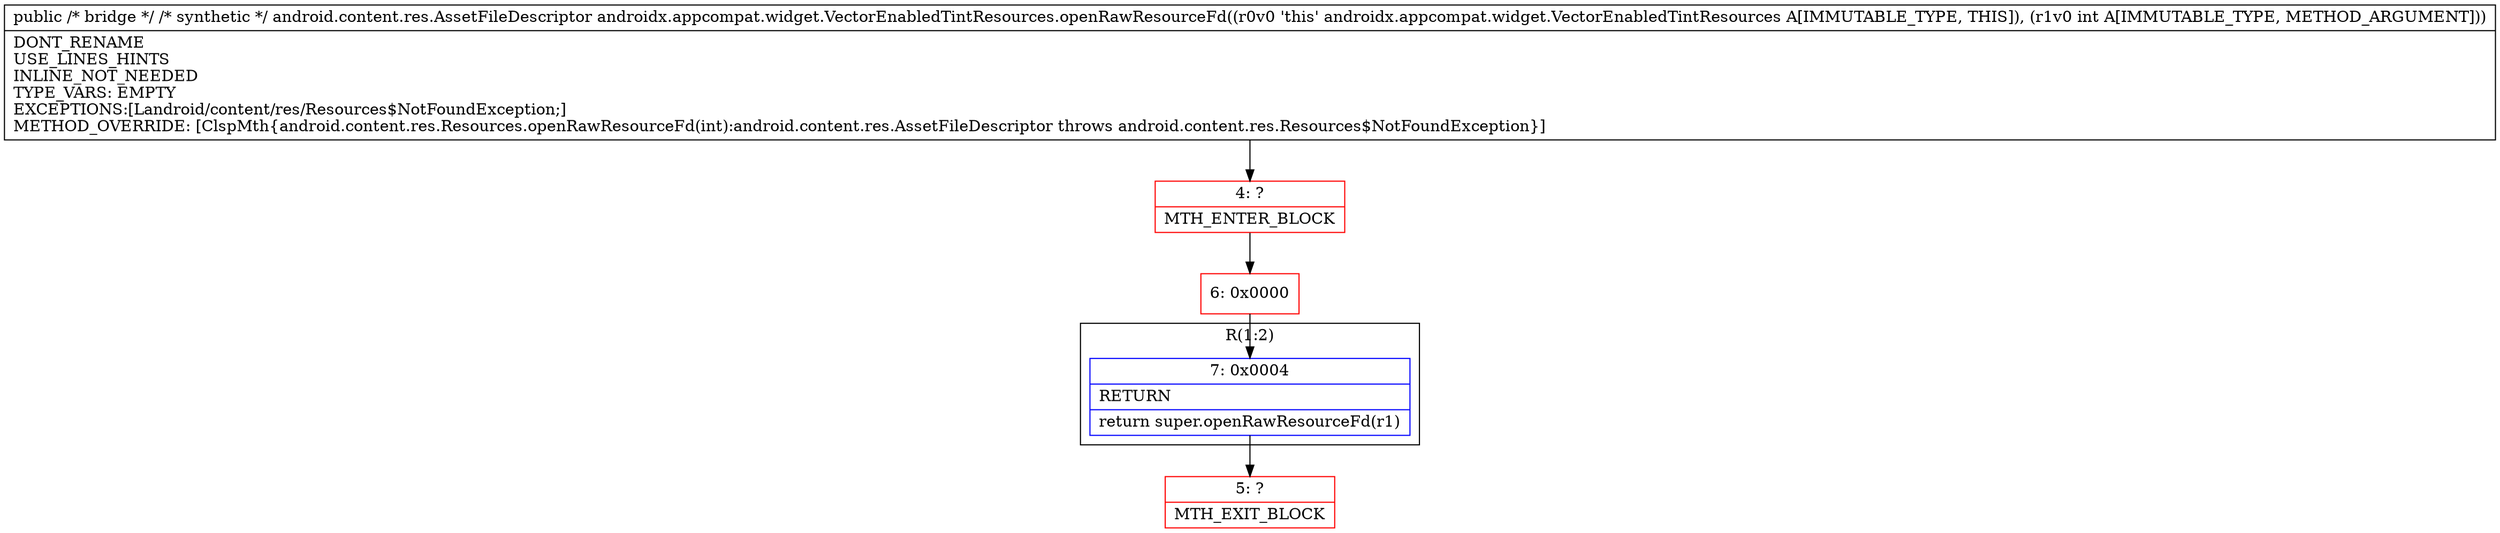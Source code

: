 digraph "CFG forandroidx.appcompat.widget.VectorEnabledTintResources.openRawResourceFd(I)Landroid\/content\/res\/AssetFileDescriptor;" {
subgraph cluster_Region_339496134 {
label = "R(1:2)";
node [shape=record,color=blue];
Node_7 [shape=record,label="{7\:\ 0x0004|RETURN\l|return super.openRawResourceFd(r1)\l}"];
}
Node_4 [shape=record,color=red,label="{4\:\ ?|MTH_ENTER_BLOCK\l}"];
Node_6 [shape=record,color=red,label="{6\:\ 0x0000}"];
Node_5 [shape=record,color=red,label="{5\:\ ?|MTH_EXIT_BLOCK\l}"];
MethodNode[shape=record,label="{public \/* bridge *\/ \/* synthetic *\/ android.content.res.AssetFileDescriptor androidx.appcompat.widget.VectorEnabledTintResources.openRawResourceFd((r0v0 'this' androidx.appcompat.widget.VectorEnabledTintResources A[IMMUTABLE_TYPE, THIS]), (r1v0 int A[IMMUTABLE_TYPE, METHOD_ARGUMENT]))  | DONT_RENAME\lUSE_LINES_HINTS\lINLINE_NOT_NEEDED\lTYPE_VARS: EMPTY\lEXCEPTIONS:[Landroid\/content\/res\/Resources$NotFoundException;]\lMETHOD_OVERRIDE: [ClspMth\{android.content.res.Resources.openRawResourceFd(int):android.content.res.AssetFileDescriptor throws android.content.res.Resources$NotFoundException\}]\l}"];
MethodNode -> Node_4;Node_7 -> Node_5;
Node_4 -> Node_6;
Node_6 -> Node_7;
}

